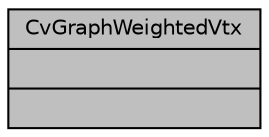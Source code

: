 digraph "CvGraphWeightedVtx"
{
 // LATEX_PDF_SIZE
  edge [fontname="Helvetica",fontsize="10",labelfontname="Helvetica",labelfontsize="10"];
  node [fontname="Helvetica",fontsize="10",shape=record];
  Node1 [label="{CvGraphWeightedVtx\n||}",height=0.2,width=0.4,color="black", fillcolor="grey75", style="filled", fontcolor="black",tooltip=" "];
}

